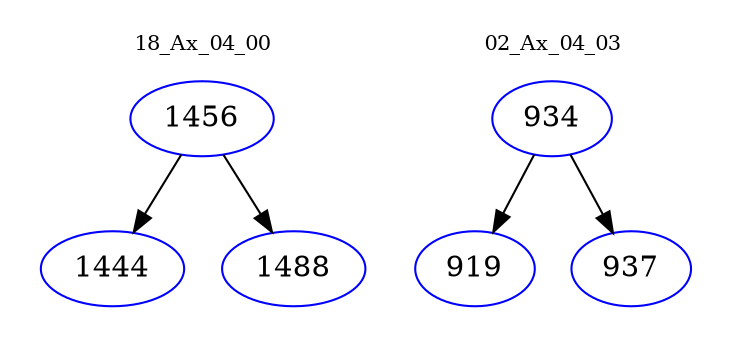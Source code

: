 digraph{
subgraph cluster_0 {
color = white
label = "18_Ax_04_00";
fontsize=10;
T0_1456 [label="1456", color="blue"]
T0_1456 -> T0_1444 [color="black"]
T0_1444 [label="1444", color="blue"]
T0_1456 -> T0_1488 [color="black"]
T0_1488 [label="1488", color="blue"]
}
subgraph cluster_1 {
color = white
label = "02_Ax_04_03";
fontsize=10;
T1_934 [label="934", color="blue"]
T1_934 -> T1_919 [color="black"]
T1_919 [label="919", color="blue"]
T1_934 -> T1_937 [color="black"]
T1_937 [label="937", color="blue"]
}
}
